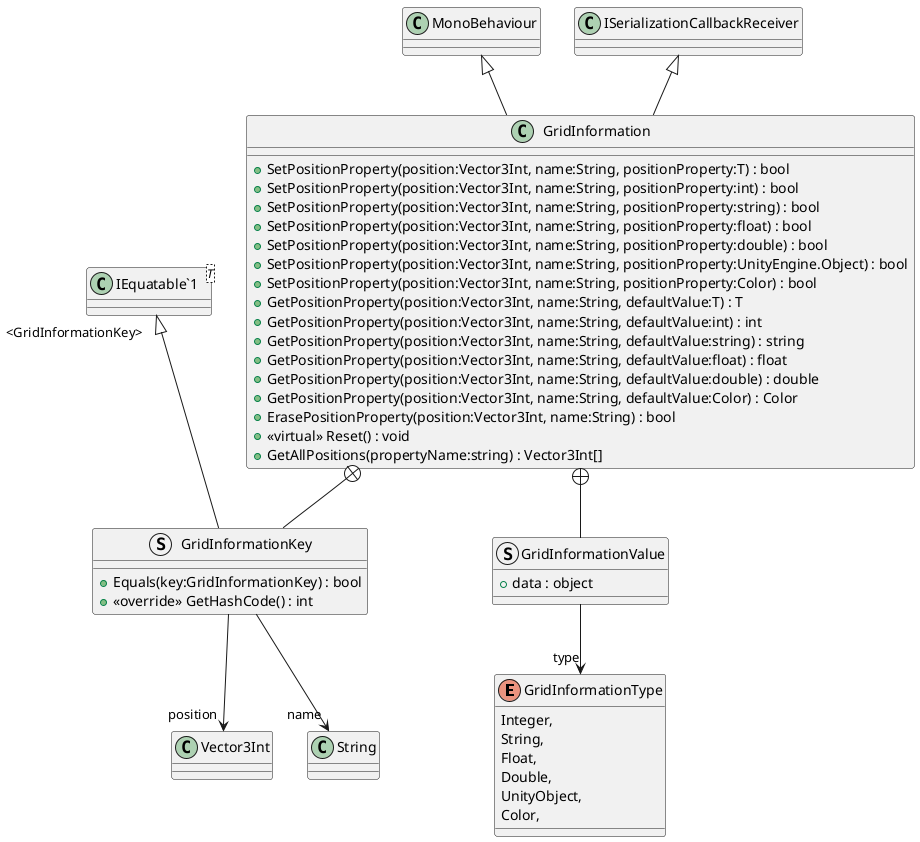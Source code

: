 @startuml
enum GridInformationType {
    Integer,
    String,
    Float,
    Double,
    UnityObject,
    Color,
}
class GridInformation {
    + SetPositionProperty(position:Vector3Int, name:String, positionProperty:T) : bool
    + SetPositionProperty(position:Vector3Int, name:String, positionProperty:int) : bool
    + SetPositionProperty(position:Vector3Int, name:String, positionProperty:string) : bool
    + SetPositionProperty(position:Vector3Int, name:String, positionProperty:float) : bool
    + SetPositionProperty(position:Vector3Int, name:String, positionProperty:double) : bool
    + SetPositionProperty(position:Vector3Int, name:String, positionProperty:UnityEngine.Object) : bool
    + SetPositionProperty(position:Vector3Int, name:String, positionProperty:Color) : bool
    + GetPositionProperty(position:Vector3Int, name:String, defaultValue:T) : T
    + GetPositionProperty(position:Vector3Int, name:String, defaultValue:int) : int
    + GetPositionProperty(position:Vector3Int, name:String, defaultValue:string) : string
    + GetPositionProperty(position:Vector3Int, name:String, defaultValue:float) : float
    + GetPositionProperty(position:Vector3Int, name:String, defaultValue:double) : double
    + GetPositionProperty(position:Vector3Int, name:String, defaultValue:Color) : Color
    + ErasePositionProperty(position:Vector3Int, name:String) : bool
    + <<virtual>> Reset() : void
    + GetAllPositions(propertyName:string) : Vector3Int[]
}
struct GridInformationValue {
    + data : object
}
struct GridInformationKey {
    + Equals(key:GridInformationKey) : bool
    + <<override>> GetHashCode() : int
}
class "IEquatable`1"<T> {
}
MonoBehaviour <|-- GridInformation
ISerializationCallbackReceiver <|-- GridInformation
GridInformation +-- GridInformationValue
GridInformationValue --> "type" GridInformationType
GridInformation +-- GridInformationKey
"IEquatable`1" "<GridInformationKey>" <|-- GridInformationKey
GridInformationKey --> "position" Vector3Int
GridInformationKey --> "name" String
@enduml
